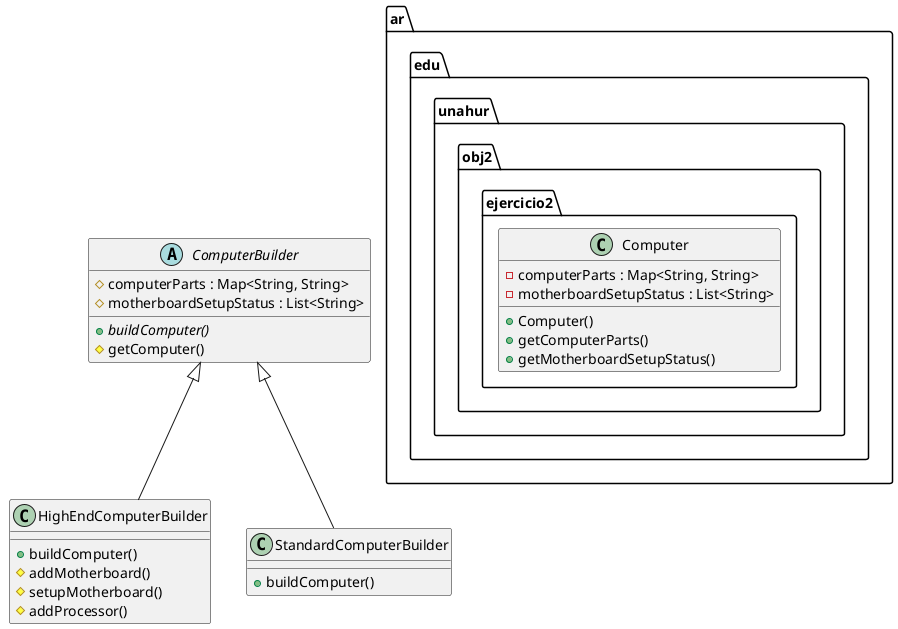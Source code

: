 @startuml

    class ar.edu.unahur.obj2.ejercicio2.Computer {
        - computerParts : Map<String, String>
        - motherboardSetupStatus : List<String>
        + Computer()
        + getComputerParts()
        + getMotherboardSetupStatus()
    }

  
    abstract ComputerBuilder {
        # computerParts : Map<String, String>
        # motherboardSetupStatus : List<String>
        {abstract} + buildComputer()
        # getComputer()
    }
  

    class HighEndComputerBuilder {
        + buildComputer()
        # addMotherboard()
        # setupMotherboard()
        # addProcessor()
    }

    class StandardComputerBuilder {
        + buildComputer()
    }


  HighEndComputerBuilder -up-|> ComputerBuilder
  StandardComputerBuilder -up-|> ComputerBuilder


@enduml

